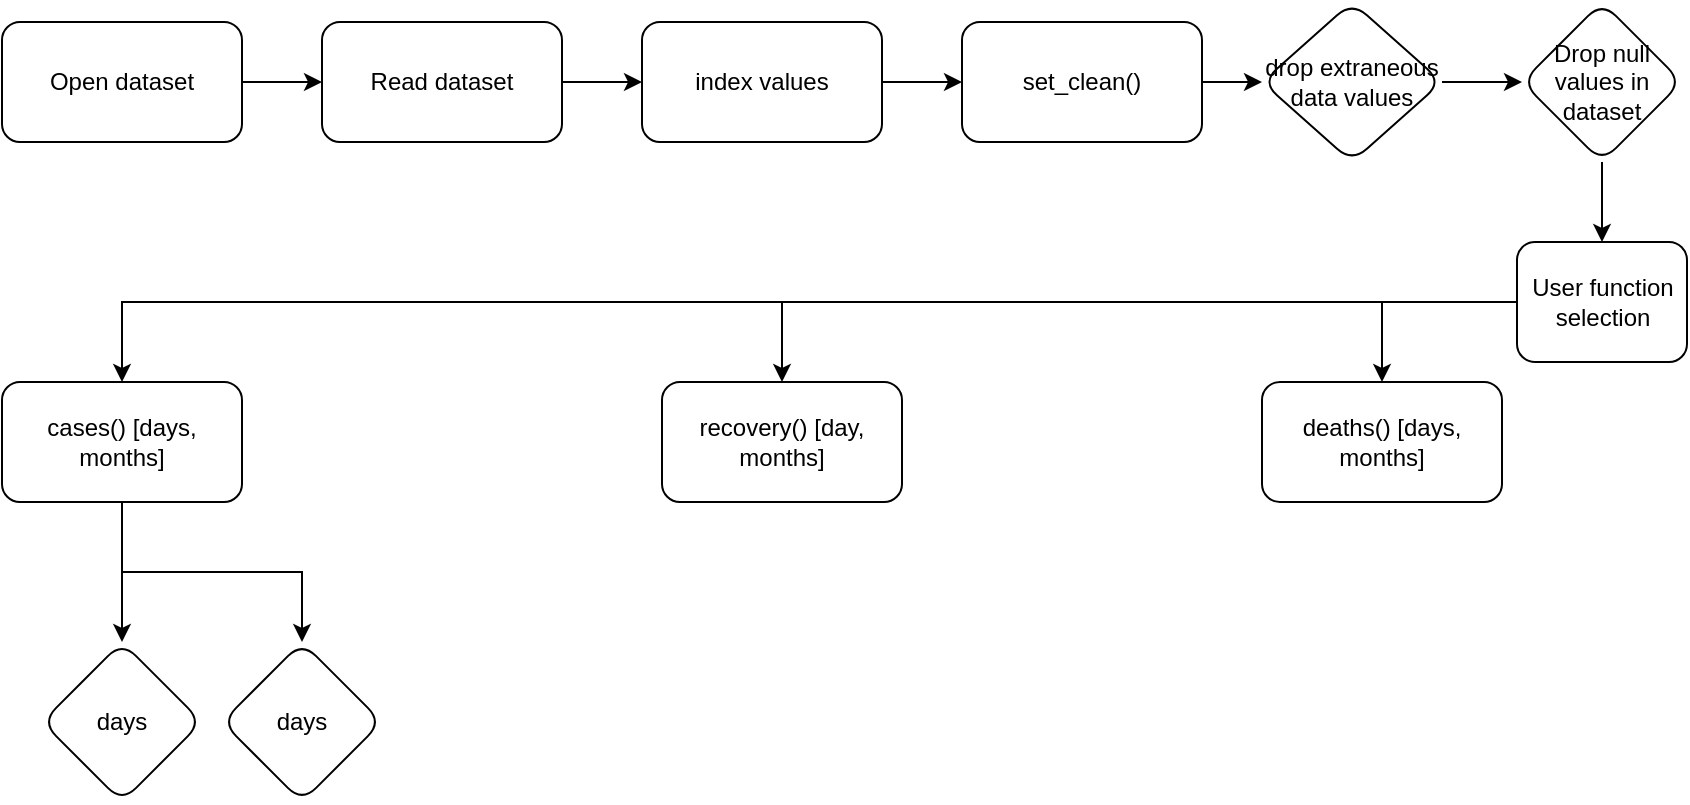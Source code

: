 <mxfile version="13.10.0" type="github"><diagram id="tAdPeTKJlN7bOHheGdF9" name="Page-1"><mxGraphModel dx="2031" dy="1090" grid="1" gridSize="10" guides="1" tooltips="1" connect="1" arrows="1" fold="1" page="1" pageScale="1" pageWidth="850" pageHeight="1100" math="0" shadow="0"><root><mxCell id="0"/><mxCell id="1" parent="0"/><mxCell id="iHuIv27mJ4IeMXVoEYGh-4" value="" style="edgeStyle=orthogonalEdgeStyle;rounded=0;orthogonalLoop=1;jettySize=auto;html=1;" edge="1" parent="1" source="iHuIv27mJ4IeMXVoEYGh-1" target="iHuIv27mJ4IeMXVoEYGh-3"><mxGeometry relative="1" as="geometry"/></mxCell><mxCell id="iHuIv27mJ4IeMXVoEYGh-1" value="Open dataset" style="rounded=1;whiteSpace=wrap;html=1;" vertex="1" parent="1"><mxGeometry y="20" width="120" height="60" as="geometry"/></mxCell><mxCell id="iHuIv27mJ4IeMXVoEYGh-6" value="" style="edgeStyle=orthogonalEdgeStyle;rounded=0;orthogonalLoop=1;jettySize=auto;html=1;" edge="1" parent="1" source="iHuIv27mJ4IeMXVoEYGh-3" target="iHuIv27mJ4IeMXVoEYGh-5"><mxGeometry relative="1" as="geometry"/></mxCell><mxCell id="iHuIv27mJ4IeMXVoEYGh-3" value="Read dataset" style="whiteSpace=wrap;html=1;rounded=1;" vertex="1" parent="1"><mxGeometry x="160" y="20" width="120" height="60" as="geometry"/></mxCell><mxCell id="iHuIv27mJ4IeMXVoEYGh-33" value="" style="edgeStyle=orthogonalEdgeStyle;rounded=0;orthogonalLoop=1;jettySize=auto;html=1;" edge="1" parent="1" source="iHuIv27mJ4IeMXVoEYGh-5" target="iHuIv27mJ4IeMXVoEYGh-7"><mxGeometry relative="1" as="geometry"/></mxCell><mxCell id="iHuIv27mJ4IeMXVoEYGh-5" value="index values" style="whiteSpace=wrap;html=1;rounded=1;" vertex="1" parent="1"><mxGeometry x="320" y="20" width="120" height="60" as="geometry"/></mxCell><mxCell id="iHuIv27mJ4IeMXVoEYGh-14" value="" style="edgeStyle=orthogonalEdgeStyle;rounded=0;orthogonalLoop=1;jettySize=auto;html=1;" edge="1" parent="1" source="iHuIv27mJ4IeMXVoEYGh-7" target="iHuIv27mJ4IeMXVoEYGh-13"><mxGeometry relative="1" as="geometry"/></mxCell><mxCell id="iHuIv27mJ4IeMXVoEYGh-7" value="set_clean()" style="whiteSpace=wrap;html=1;rounded=1;" vertex="1" parent="1"><mxGeometry x="480" y="20" width="120" height="60" as="geometry"/></mxCell><mxCell id="iHuIv27mJ4IeMXVoEYGh-16" value="" style="edgeStyle=orthogonalEdgeStyle;rounded=0;orthogonalLoop=1;jettySize=auto;html=1;" edge="1" parent="1" source="iHuIv27mJ4IeMXVoEYGh-13" target="iHuIv27mJ4IeMXVoEYGh-15"><mxGeometry relative="1" as="geometry"/></mxCell><mxCell id="iHuIv27mJ4IeMXVoEYGh-13" value="drop extraneous data values" style="rhombus;whiteSpace=wrap;html=1;rounded=1;" vertex="1" parent="1"><mxGeometry x="630" y="10" width="90" height="80" as="geometry"/></mxCell><mxCell id="iHuIv27mJ4IeMXVoEYGh-18" value="" style="edgeStyle=orthogonalEdgeStyle;rounded=0;orthogonalLoop=1;jettySize=auto;html=1;" edge="1" parent="1" source="iHuIv27mJ4IeMXVoEYGh-15" target="iHuIv27mJ4IeMXVoEYGh-17"><mxGeometry relative="1" as="geometry"/></mxCell><mxCell id="iHuIv27mJ4IeMXVoEYGh-15" value="&lt;div&gt;Drop null values in dataset&lt;/div&gt;" style="rhombus;whiteSpace=wrap;html=1;rounded=1;" vertex="1" parent="1"><mxGeometry x="760" y="10" width="80" height="80" as="geometry"/></mxCell><mxCell id="iHuIv27mJ4IeMXVoEYGh-23" value="" style="edgeStyle=orthogonalEdgeStyle;rounded=0;orthogonalLoop=1;jettySize=auto;html=1;" edge="1" parent="1" source="iHuIv27mJ4IeMXVoEYGh-17" target="iHuIv27mJ4IeMXVoEYGh-22"><mxGeometry relative="1" as="geometry"/></mxCell><mxCell id="iHuIv27mJ4IeMXVoEYGh-25" value="" style="edgeStyle=orthogonalEdgeStyle;rounded=0;orthogonalLoop=1;jettySize=auto;html=1;" edge="1" parent="1" source="iHuIv27mJ4IeMXVoEYGh-17" target="iHuIv27mJ4IeMXVoEYGh-24"><mxGeometry relative="1" as="geometry"/></mxCell><mxCell id="iHuIv27mJ4IeMXVoEYGh-27" value="" style="edgeStyle=orthogonalEdgeStyle;rounded=0;orthogonalLoop=1;jettySize=auto;html=1;" edge="1" parent="1" source="iHuIv27mJ4IeMXVoEYGh-17" target="iHuIv27mJ4IeMXVoEYGh-26"><mxGeometry relative="1" as="geometry"/></mxCell><mxCell id="iHuIv27mJ4IeMXVoEYGh-17" value="User function selection" style="whiteSpace=wrap;html=1;rounded=1;" vertex="1" parent="1"><mxGeometry x="757.5" y="130" width="85" height="60" as="geometry"/></mxCell><mxCell id="iHuIv27mJ4IeMXVoEYGh-35" value="" style="edgeStyle=orthogonalEdgeStyle;rounded=0;orthogonalLoop=1;jettySize=auto;html=1;" edge="1" parent="1" source="iHuIv27mJ4IeMXVoEYGh-22" target="iHuIv27mJ4IeMXVoEYGh-34"><mxGeometry relative="1" as="geometry"/></mxCell><mxCell id="iHuIv27mJ4IeMXVoEYGh-37" value="" style="edgeStyle=orthogonalEdgeStyle;rounded=0;orthogonalLoop=1;jettySize=auto;html=1;" edge="1" parent="1" source="iHuIv27mJ4IeMXVoEYGh-22" target="iHuIv27mJ4IeMXVoEYGh-36"><mxGeometry relative="1" as="geometry"/></mxCell><mxCell id="iHuIv27mJ4IeMXVoEYGh-22" value="cases() [days, months]" style="whiteSpace=wrap;html=1;rounded=1;" vertex="1" parent="1"><mxGeometry y="200" width="120" height="60" as="geometry"/></mxCell><mxCell id="iHuIv27mJ4IeMXVoEYGh-24" value="&lt;div&gt;deaths() [days, months]&lt;br&gt;&lt;/div&gt;" style="whiteSpace=wrap;html=1;rounded=1;" vertex="1" parent="1"><mxGeometry x="630" y="200" width="120" height="60" as="geometry"/></mxCell><mxCell id="iHuIv27mJ4IeMXVoEYGh-26" value="recovery() [day, months]" style="whiteSpace=wrap;html=1;rounded=1;" vertex="1" parent="1"><mxGeometry x="330" y="200" width="120" height="60" as="geometry"/></mxCell><mxCell id="iHuIv27mJ4IeMXVoEYGh-34" value="days" style="rhombus;whiteSpace=wrap;html=1;rounded=1;" vertex="1" parent="1"><mxGeometry x="20" y="330" width="80" height="80" as="geometry"/></mxCell><mxCell id="iHuIv27mJ4IeMXVoEYGh-36" value="days" style="rhombus;whiteSpace=wrap;html=1;rounded=1;" vertex="1" parent="1"><mxGeometry x="110" y="330" width="80" height="80" as="geometry"/></mxCell></root></mxGraphModel></diagram></mxfile>